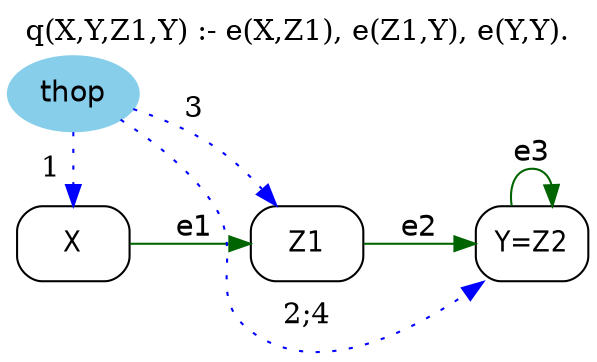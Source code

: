 digraph G {
	graph [bb="0,0,269.19,165.51",
		label="q(X,Y,Z1,Y) :- e(X,Z1), e(Z1,Y), e(Y,Y).",
		labelloc=t,
		lheight=0.21,
		lp="134.6,154.01",
		lwidth=3.26,
		rankdir=LR
	];
	node [label="\N"];
	Z1	 [fontname="Helvetica-Narrow",
		height=0.5,
		pos="136.19,52.509",
		shape=box,
		style=rounded,
		width=0.75];
	Y	 [fontname="Helvetica-Narrow",
		height=0.5,
		label="Y=Z2",
		pos="242.19,52.509",
		shape=box,
		style=rounded,
		width=0.75];
	Z1 -> Y	 [color=darkgreen,
		fontname=helvetica,
		label=e2,
		lp="189.19,60.009",
		pos="e,214.85,52.509 163.22,52.509 175.83,52.509 191.05,52.509 204.74,52.509"];
	Y -> Y	 [color=darkgreen,
		fontname=helvetica,
		label=e3,
		lp="242.19,96.009",
		pos="e,251.6,70.662 232.79,70.662 231.34,80.048 234.48,88.509 242.19,88.509 246.9,88.509 249.9,85.367 251.2,80.789"];
	X	 [fontname="Helvetica-Narrow",
		height=0.5,
		pos="28.597,52.509",
		shape=box,
		style=rounded,
		width=0.75];
	X -> Z1	 [color=darkgreen,
		fontname=helvetica,
		label=e1,
		lp="83.195,60.009",
		pos="e,109.05,52.509 55.749,52.509 68.747,52.509 84.521,52.509 98.646,52.509"];
	thop	 [color=skyblue,
		fillcolor=skyblue,
		fontname=helvetica,
		height=0.5,
		pos="28.597,124.51",
		shape=oval,
		style="filled,rounded",
		width=0.79437];
	thop -> Z1	 [color=blue,
		constraint=false,
		label=3,
		lp="83.195,116.01",
		pos="e,121.9,70.861 54.803,116.85 66.513,112.74 80.136,106.97 91.195,99.509 99.723,93.756 107.88,86.148 114.85,78.734",
		style=dotted];
	thop -> Y	 [color=blue,
		constraint=false,
		label="2;4",
		lp="136.19,18.009",
		pos="e,219.9,34.218 49.099,111.81 62.862,102.29 80.388,88.092 91.195,71.509 106.63,47.828 86.555,27.434 109.19,10.509 139.6,-12.221 182.65,\
8.6429 211.45,28.23",
		style=dotted];
	thop -> X	 [color=blue,
		constraint=false,
		label=1,
		lp="18.097,88.509",
		pos="e,28.597,70.678 28.597,106.1 28.597,98.45 28.597,89.401 28.597,80.937",
		style=dotted];
}
